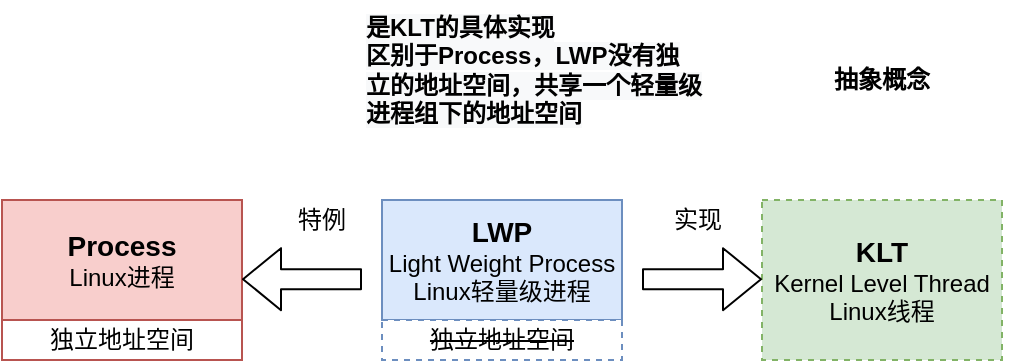 <mxfile version="14.6.13" type="device" pages="4"><diagram id="KABsI3V9Aso2Xd_4CNQw" name="进程与线程的区别"><mxGraphModel dx="1185" dy="693" grid="1" gridSize="10" guides="1" tooltips="1" connect="1" arrows="1" fold="1" page="1" pageScale="1" pageWidth="1169" pageHeight="827" math="0" shadow="0"><root><mxCell id="0"/><mxCell id="1" parent="0"/><mxCell id="fi4KkX5ZkrDbTS3EQc9c-2" value="&lt;b&gt;&lt;font style=&quot;font-size: 14px&quot;&gt;KLT&lt;/font&gt;&lt;/b&gt;&lt;br&gt;Kernel Level Thread&lt;br&gt;Linux线程" style="rounded=0;whiteSpace=wrap;html=1;fontFamily=Helvetica;fontSize=12;fontColor=#000000;align=center;strokeColor=#82b366;fillColor=#d5e8d4;dashed=1;" vertex="1" parent="1"><mxGeometry x="450" y="310" width="120" height="80" as="geometry"/></mxCell><mxCell id="fi4KkX5ZkrDbTS3EQc9c-5" value="抽象概念" style="text;html=1;strokeColor=none;fillColor=none;align=center;verticalAlign=middle;whiteSpace=wrap;rounded=0;fontStyle=1" vertex="1" parent="1"><mxGeometry x="445" y="230" width="130" height="40" as="geometry"/></mxCell><mxCell id="fi4KkX5ZkrDbTS3EQc9c-6" value="&lt;span style=&quot;color: rgb(0, 0, 0); font-family: helvetica; font-size: 12px; font-style: normal; letter-spacing: normal; text-align: center; text-indent: 0px; text-transform: none; word-spacing: 0px; background-color: rgb(248, 249, 250); display: inline; float: none;&quot;&gt;是KLT的具体实现&lt;br&gt;区别于Process，LWP没有独立的地址空间，共享一个轻量级进程组下的地址空间&lt;br&gt;&lt;/span&gt;" style="text;whiteSpace=wrap;html=1;fontStyle=1" vertex="1" parent="1"><mxGeometry x="250" y="210" width="170" height="80" as="geometry"/></mxCell><mxCell id="fi4KkX5ZkrDbTS3EQc9c-7" value="&lt;font&gt;&lt;b&gt;&lt;font style=&quot;font-size: 14px&quot;&gt;Process&lt;/font&gt;&lt;/b&gt;&lt;br&gt;Linux进程&lt;br&gt;&lt;/font&gt;" style="rounded=0;whiteSpace=wrap;html=1;fontFamily=Helvetica;fontSize=12;fontColor=#000000;align=center;strokeColor=#b85450;fillColor=#f8cecc;" vertex="1" parent="1"><mxGeometry x="70" y="310" width="120" height="60" as="geometry"/></mxCell><mxCell id="fi4KkX5ZkrDbTS3EQc9c-12" value="&lt;font style=&quot;font-size: 12px&quot;&gt;独立地址空间&lt;/font&gt;" style="rounded=0;whiteSpace=wrap;html=1;fontFamily=Helvetica;fontSize=12;align=center;strokeColor=#B85450;" vertex="1" parent="1"><mxGeometry x="70" y="370" width="120" height="20" as="geometry"/></mxCell><mxCell id="fi4KkX5ZkrDbTS3EQc9c-14" value="" style="group" vertex="1" connectable="0" parent="1"><mxGeometry x="260" y="310" width="120" height="80" as="geometry"/></mxCell><mxCell id="fi4KkX5ZkrDbTS3EQc9c-1" value="&lt;b&gt;&lt;font style=&quot;font-size: 14px&quot;&gt;LWP&lt;/font&gt;&lt;/b&gt;&lt;br&gt;Light Weight Process&lt;br&gt;Linux轻量级进程" style="rounded=0;whiteSpace=wrap;html=1;fontFamily=Helvetica;fontSize=12;fontColor=#000000;align=center;strokeColor=#6c8ebf;fillColor=#dae8fc;" vertex="1" parent="fi4KkX5ZkrDbTS3EQc9c-14"><mxGeometry width="120" height="60" as="geometry"/></mxCell><mxCell id="fi4KkX5ZkrDbTS3EQc9c-13" value="&lt;font style=&quot;font-size: 12px&quot;&gt;&lt;strike&gt;独立地址空间&lt;/strike&gt;&lt;/font&gt;" style="rounded=0;whiteSpace=wrap;html=1;fontFamily=Helvetica;fontSize=12;align=center;dashed=1;strokeColor=#6C8EBF;" vertex="1" parent="fi4KkX5ZkrDbTS3EQc9c-14"><mxGeometry y="60" width="120" height="20" as="geometry"/></mxCell><mxCell id="fi4KkX5ZkrDbTS3EQc9c-16" value="" style="shape=flexArrow;endArrow=classic;html=1;" edge="1" parent="1"><mxGeometry width="50" height="50" relative="1" as="geometry"><mxPoint x="250" y="349.58" as="sourcePoint"/><mxPoint x="190" y="349.58" as="targetPoint"/></mxGeometry></mxCell><mxCell id="fi4KkX5ZkrDbTS3EQc9c-17" value="" style="shape=flexArrow;endArrow=classic;html=1;" edge="1" parent="1"><mxGeometry width="50" height="50" relative="1" as="geometry"><mxPoint x="390" y="349.58" as="sourcePoint"/><mxPoint x="450" y="349.58" as="targetPoint"/></mxGeometry></mxCell><mxCell id="fi4KkX5ZkrDbTS3EQc9c-18" value="特例" style="text;html=1;strokeColor=none;fillColor=none;align=center;verticalAlign=middle;whiteSpace=wrap;rounded=0;dashed=1;" vertex="1" parent="1"><mxGeometry x="210" y="310" width="40" height="20" as="geometry"/></mxCell><mxCell id="fi4KkX5ZkrDbTS3EQc9c-19" value="实现" style="text;html=1;strokeColor=none;fillColor=none;align=center;verticalAlign=middle;whiteSpace=wrap;rounded=0;dashed=1;" vertex="1" parent="1"><mxGeometry x="398" y="310" width="40" height="20" as="geometry"/></mxCell></root></mxGraphModel></diagram><diagram id="nPu3OfLml0jDEi5vYQ3B" name="内核调度线程模型"><mxGraphModel dx="1422" dy="832" grid="1" gridSize="10" guides="1" tooltips="1" connect="1" arrows="1" fold="1" page="1" pageScale="1" pageWidth="1169" pageHeight="827" math="0" shadow="0"><root><mxCell id="6zju52-4ivNnIhDsUefJ-0"/><mxCell id="6zju52-4ivNnIhDsUefJ-1" parent="6zju52-4ivNnIhDsUefJ-0"/><mxCell id="aYBLf-BMVbYZ-8Qgli9B-24" value="&lt;font&gt;&lt;span style=&quot;font-size: 14px&quot;&gt;&lt;b&gt;Kernel&lt;/b&gt;&lt;/span&gt;&lt;br&gt;系统内核&lt;br&gt;&lt;/font&gt;" style="rounded=0;whiteSpace=wrap;html=1;fontFamily=Helvetica;fontSize=12;align=center;strokeColor=#666666;fillColor=#f5f5f5;verticalAlign=top;fontColor=#333333;" vertex="1" parent="6zju52-4ivNnIhDsUefJ-1"><mxGeometry x="180" y="370" width="790" height="230" as="geometry"/></mxCell><mxCell id="aYBLf-BMVbYZ-8Qgli9B-0" value="&lt;b&gt;&lt;font style=&quot;font-size: 14px&quot;&gt;KLT&lt;/font&gt;&lt;/b&gt;&lt;br&gt;Kernel Level Thread&lt;br&gt;Linux线程" style="rounded=0;whiteSpace=wrap;html=1;fontFamily=Helvetica;fontSize=12;fontColor=#000000;align=center;strokeColor=#82b366;fillColor=#d5e8d4;dashed=1;" vertex="1" parent="6zju52-4ivNnIhDsUefJ-1"><mxGeometry x="190" y="420" width="120" height="60" as="geometry"/></mxCell><mxCell id="aYBLf-BMVbYZ-8Qgli9B-1" value="&lt;font&gt;&lt;b&gt;&lt;font style=&quot;font-size: 14px&quot;&gt;Process&lt;/font&gt;&lt;/b&gt;&lt;br&gt;Linux进程&lt;br&gt;&lt;/font&gt;" style="rounded=0;whiteSpace=wrap;html=1;fontFamily=Helvetica;fontSize=12;fontColor=#000000;align=center;strokeColor=#b85450;fillColor=#f8cecc;verticalAlign=top;" vertex="1" parent="6zju52-4ivNnIhDsUefJ-1"><mxGeometry x="240" y="100" width="400" height="200" as="geometry"/></mxCell><mxCell id="aYBLf-BMVbYZ-8Qgli9B-15" value="" style="group" vertex="1" connectable="0" parent="6zju52-4ivNnIhDsUefJ-1"><mxGeometry x="250" y="150" width="120" height="140" as="geometry"/></mxCell><mxCell id="aYBLf-BMVbYZ-8Qgli9B-4" value="&lt;b&gt;&lt;font style=&quot;font-size: 14px&quot;&gt;LWP&lt;/font&gt;&lt;/b&gt;&lt;br&gt;Light Weight Process&lt;br&gt;Linux轻量级进程" style="rounded=0;whiteSpace=wrap;html=1;fontFamily=Helvetica;fontSize=12;fontColor=#000000;align=center;strokeColor=#6c8ebf;fillColor=#dae8fc;" vertex="1" parent="aYBLf-BMVbYZ-8Qgli9B-15"><mxGeometry y="80" width="120" height="60" as="geometry"/></mxCell><mxCell id="aYBLf-BMVbYZ-8Qgli9B-14" style="edgeStyle=orthogonalEdgeStyle;rounded=0;orthogonalLoop=1;jettySize=auto;html=1;exitX=0.5;exitY=1;exitDx=0;exitDy=0;" edge="1" parent="aYBLf-BMVbYZ-8Qgli9B-15" source="aYBLf-BMVbYZ-8Qgli9B-12" target="aYBLf-BMVbYZ-8Qgli9B-4"><mxGeometry relative="1" as="geometry"/></mxCell><mxCell id="aYBLf-BMVbYZ-8Qgli9B-12" value="&lt;b&gt;&lt;font style=&quot;font-size: 14px&quot;&gt;UT&lt;/font&gt;&lt;/b&gt;&lt;br&gt;User Thread&lt;br&gt;用户线程" style="rounded=0;whiteSpace=wrap;html=1;strokeColor=#d6b656;align=center;fillColor=#fff2cc;" vertex="1" parent="aYBLf-BMVbYZ-8Qgli9B-15"><mxGeometry width="120" height="60" as="geometry"/></mxCell><mxCell id="aYBLf-BMVbYZ-8Qgli9B-16" value="" style="group" vertex="1" connectable="0" parent="6zju52-4ivNnIhDsUefJ-1"><mxGeometry x="380" y="150" width="120" height="140" as="geometry"/></mxCell><mxCell id="aYBLf-BMVbYZ-8Qgli9B-17" value="&lt;b&gt;&lt;font style=&quot;font-size: 14px&quot;&gt;LWP&lt;/font&gt;&lt;/b&gt;&lt;br&gt;Light Weight Process&lt;br&gt;Linux轻量级进程" style="rounded=0;whiteSpace=wrap;html=1;fontFamily=Helvetica;fontSize=12;fontColor=#000000;align=center;strokeColor=#6c8ebf;fillColor=#dae8fc;" vertex="1" parent="aYBLf-BMVbYZ-8Qgli9B-16"><mxGeometry y="80" width="120" height="60" as="geometry"/></mxCell><mxCell id="aYBLf-BMVbYZ-8Qgli9B-18" style="edgeStyle=orthogonalEdgeStyle;rounded=0;orthogonalLoop=1;jettySize=auto;html=1;exitX=0.5;exitY=1;exitDx=0;exitDy=0;" edge="1" parent="aYBLf-BMVbYZ-8Qgli9B-16" source="aYBLf-BMVbYZ-8Qgli9B-19" target="aYBLf-BMVbYZ-8Qgli9B-17"><mxGeometry relative="1" as="geometry"/></mxCell><mxCell id="aYBLf-BMVbYZ-8Qgli9B-19" value="&lt;b&gt;&lt;font style=&quot;font-size: 14px&quot;&gt;UT&lt;/font&gt;&lt;/b&gt;&lt;br&gt;User Thread&lt;br&gt;用户线程" style="rounded=0;whiteSpace=wrap;html=1;strokeColor=#d6b656;align=center;fillColor=#fff2cc;" vertex="1" parent="aYBLf-BMVbYZ-8Qgli9B-16"><mxGeometry width="120" height="60" as="geometry"/></mxCell><mxCell id="aYBLf-BMVbYZ-8Qgli9B-20" value="" style="group" vertex="1" connectable="0" parent="6zju52-4ivNnIhDsUefJ-1"><mxGeometry x="510" y="150" width="120" height="140" as="geometry"/></mxCell><mxCell id="aYBLf-BMVbYZ-8Qgli9B-21" value="&lt;b&gt;&lt;font style=&quot;font-size: 14px&quot;&gt;LWP&lt;/font&gt;&lt;/b&gt;&lt;br&gt;Light Weight Process&lt;br&gt;Linux轻量级进程" style="rounded=0;whiteSpace=wrap;html=1;fontFamily=Helvetica;fontSize=12;fontColor=#000000;align=center;strokeColor=#6c8ebf;fillColor=#dae8fc;" vertex="1" parent="aYBLf-BMVbYZ-8Qgli9B-20"><mxGeometry y="80" width="120" height="60" as="geometry"/></mxCell><mxCell id="aYBLf-BMVbYZ-8Qgli9B-22" style="edgeStyle=orthogonalEdgeStyle;rounded=0;orthogonalLoop=1;jettySize=auto;html=1;exitX=0.5;exitY=1;exitDx=0;exitDy=0;" edge="1" parent="aYBLf-BMVbYZ-8Qgli9B-20" source="aYBLf-BMVbYZ-8Qgli9B-23" target="aYBLf-BMVbYZ-8Qgli9B-21"><mxGeometry relative="1" as="geometry"/></mxCell><mxCell id="aYBLf-BMVbYZ-8Qgli9B-23" value="&lt;b&gt;&lt;font style=&quot;font-size: 14px&quot;&gt;UT&lt;/font&gt;&lt;/b&gt;&lt;br&gt;User Thread&lt;br&gt;用户线程" style="rounded=0;whiteSpace=wrap;html=1;strokeColor=#d6b656;align=center;fillColor=#fff2cc;" vertex="1" parent="aYBLf-BMVbYZ-8Qgli9B-20"><mxGeometry width="120" height="60" as="geometry"/></mxCell><mxCell id="aYBLf-BMVbYZ-8Qgli9B-25" style="rounded=0;orthogonalLoop=1;jettySize=auto;html=1;exitX=0.5;exitY=1;exitDx=0;exitDy=0;" edge="1" parent="6zju52-4ivNnIhDsUefJ-1" source="aYBLf-BMVbYZ-8Qgli9B-4" target="aYBLf-BMVbYZ-8Qgli9B-0"><mxGeometry relative="1" as="geometry"/></mxCell><mxCell id="aYBLf-BMVbYZ-8Qgli9B-26" value="&lt;b&gt;&lt;font style=&quot;font-size: 14px&quot;&gt;KLT&lt;/font&gt;&lt;/b&gt;&lt;br&gt;Kernel Level Thread&lt;br&gt;Linux线程" style="rounded=0;whiteSpace=wrap;html=1;fontFamily=Helvetica;fontSize=12;fontColor=#000000;align=center;strokeColor=#82b366;fillColor=#d5e8d4;dashed=1;" vertex="1" parent="6zju52-4ivNnIhDsUefJ-1"><mxGeometry x="320" y="420" width="120" height="60" as="geometry"/></mxCell><mxCell id="aYBLf-BMVbYZ-8Qgli9B-27" style="rounded=0;orthogonalLoop=1;jettySize=auto;html=1;exitX=0.5;exitY=1;exitDx=0;exitDy=0;entryX=0.5;entryY=0;entryDx=0;entryDy=0;" edge="1" parent="6zju52-4ivNnIhDsUefJ-1" source="aYBLf-BMVbYZ-8Qgli9B-17" target="aYBLf-BMVbYZ-8Qgli9B-26"><mxGeometry relative="1" as="geometry"/></mxCell><mxCell id="aYBLf-BMVbYZ-8Qgli9B-28" value="&lt;b&gt;&lt;font style=&quot;font-size: 14px&quot;&gt;KLT&lt;/font&gt;&lt;/b&gt;&lt;br&gt;Kernel Level Thread&lt;br&gt;Linux线程" style="rounded=0;whiteSpace=wrap;html=1;fontFamily=Helvetica;fontSize=12;fontColor=#000000;align=center;strokeColor=#82b366;fillColor=#d5e8d4;dashed=1;" vertex="1" parent="6zju52-4ivNnIhDsUefJ-1"><mxGeometry x="450" y="420" width="120" height="60" as="geometry"/></mxCell><mxCell id="aYBLf-BMVbYZ-8Qgli9B-29" style="rounded=0;orthogonalLoop=1;jettySize=auto;html=1;exitX=0.5;exitY=1;exitDx=0;exitDy=0;entryX=0.5;entryY=0;entryDx=0;entryDy=0;" edge="1" parent="6zju52-4ivNnIhDsUefJ-1" source="aYBLf-BMVbYZ-8Qgli9B-21" target="aYBLf-BMVbYZ-8Qgli9B-28"><mxGeometry relative="1" as="geometry"/></mxCell><mxCell id="aYBLf-BMVbYZ-8Qgli9B-30" value="&lt;font&gt;&lt;b&gt;&lt;font style=&quot;font-size: 14px&quot;&gt;Process&lt;/font&gt;&lt;/b&gt;&lt;br&gt;Linux进程&lt;br&gt;&lt;/font&gt;" style="rounded=0;whiteSpace=wrap;html=1;fontFamily=Helvetica;fontSize=12;fontColor=#000000;align=center;strokeColor=#b85450;fillColor=#f8cecc;verticalAlign=top;" vertex="1" parent="6zju52-4ivNnIhDsUefJ-1"><mxGeometry x="670" y="100" width="270" height="200" as="geometry"/></mxCell><mxCell id="aYBLf-BMVbYZ-8Qgli9B-37" value="" style="group" vertex="1" connectable="0" parent="6zju52-4ivNnIhDsUefJ-1"><mxGeometry x="680" y="150" width="120" height="140" as="geometry"/></mxCell><mxCell id="aYBLf-BMVbYZ-8Qgli9B-38" value="&lt;b&gt;&lt;font style=&quot;font-size: 14px&quot;&gt;LWP&lt;/font&gt;&lt;/b&gt;&lt;br&gt;Light Weight Process&lt;br&gt;Linux轻量级进程" style="rounded=0;whiteSpace=wrap;html=1;fontFamily=Helvetica;fontSize=12;fontColor=#000000;align=center;strokeColor=#6c8ebf;fillColor=#dae8fc;" vertex="1" parent="aYBLf-BMVbYZ-8Qgli9B-37"><mxGeometry y="80" width="120" height="60" as="geometry"/></mxCell><mxCell id="aYBLf-BMVbYZ-8Qgli9B-39" style="edgeStyle=orthogonalEdgeStyle;rounded=0;orthogonalLoop=1;jettySize=auto;html=1;exitX=0.5;exitY=1;exitDx=0;exitDy=0;" edge="1" parent="aYBLf-BMVbYZ-8Qgli9B-37" source="aYBLf-BMVbYZ-8Qgli9B-40" target="aYBLf-BMVbYZ-8Qgli9B-38"><mxGeometry relative="1" as="geometry"/></mxCell><mxCell id="aYBLf-BMVbYZ-8Qgli9B-40" value="&lt;b&gt;&lt;font style=&quot;font-size: 14px&quot;&gt;UT&lt;/font&gt;&lt;/b&gt;&lt;br&gt;User Thread&lt;br&gt;用户线程" style="rounded=0;whiteSpace=wrap;html=1;strokeColor=#d6b656;align=center;fillColor=#fff2cc;" vertex="1" parent="aYBLf-BMVbYZ-8Qgli9B-37"><mxGeometry width="120" height="60" as="geometry"/></mxCell><mxCell id="aYBLf-BMVbYZ-8Qgli9B-41" value="" style="group" vertex="1" connectable="0" parent="6zju52-4ivNnIhDsUefJ-1"><mxGeometry x="810" y="150" width="120" height="140" as="geometry"/></mxCell><mxCell id="aYBLf-BMVbYZ-8Qgli9B-42" value="&lt;b&gt;&lt;font style=&quot;font-size: 14px&quot;&gt;LWP&lt;/font&gt;&lt;/b&gt;&lt;br&gt;Light Weight Process&lt;br&gt;Linux轻量级进程" style="rounded=0;whiteSpace=wrap;html=1;fontFamily=Helvetica;fontSize=12;fontColor=#000000;align=center;strokeColor=#6c8ebf;fillColor=#dae8fc;" vertex="1" parent="aYBLf-BMVbYZ-8Qgli9B-41"><mxGeometry y="80" width="120" height="60" as="geometry"/></mxCell><mxCell id="aYBLf-BMVbYZ-8Qgli9B-43" style="edgeStyle=orthogonalEdgeStyle;rounded=0;orthogonalLoop=1;jettySize=auto;html=1;exitX=0.5;exitY=1;exitDx=0;exitDy=0;" edge="1" parent="aYBLf-BMVbYZ-8Qgli9B-41" source="aYBLf-BMVbYZ-8Qgli9B-44" target="aYBLf-BMVbYZ-8Qgli9B-42"><mxGeometry relative="1" as="geometry"/></mxCell><mxCell id="aYBLf-BMVbYZ-8Qgli9B-44" value="&lt;b&gt;&lt;font style=&quot;font-size: 14px&quot;&gt;UT&lt;/font&gt;&lt;/b&gt;&lt;br&gt;User Thread&lt;br&gt;用户线程" style="rounded=0;whiteSpace=wrap;html=1;strokeColor=#d6b656;align=center;fillColor=#fff2cc;" vertex="1" parent="aYBLf-BMVbYZ-8Qgli9B-41"><mxGeometry width="120" height="60" as="geometry"/></mxCell><mxCell id="aYBLf-BMVbYZ-8Qgli9B-45" value="&lt;b&gt;&lt;font style=&quot;font-size: 14px&quot;&gt;KLT&lt;/font&gt;&lt;/b&gt;&lt;br&gt;Kernel Level Thread&lt;br&gt;Linux线程" style="rounded=0;whiteSpace=wrap;html=1;fontFamily=Helvetica;fontSize=12;fontColor=#000000;align=center;strokeColor=#82b366;fillColor=#d5e8d4;dashed=1;" vertex="1" parent="6zju52-4ivNnIhDsUefJ-1"><mxGeometry x="580" y="420" width="120" height="60" as="geometry"/></mxCell><mxCell id="aYBLf-BMVbYZ-8Qgli9B-46" style="rounded=0;orthogonalLoop=1;jettySize=auto;html=1;exitX=0.5;exitY=1;exitDx=0;exitDy=0;entryX=0.5;entryY=0;entryDx=0;entryDy=0;" edge="1" parent="6zju52-4ivNnIhDsUefJ-1" source="aYBLf-BMVbYZ-8Qgli9B-38" target="aYBLf-BMVbYZ-8Qgli9B-45"><mxGeometry relative="1" as="geometry"/></mxCell><mxCell id="aYBLf-BMVbYZ-8Qgli9B-47" value="&lt;b&gt;&lt;font style=&quot;font-size: 14px&quot;&gt;KLT&lt;/font&gt;&lt;/b&gt;&lt;br&gt;Kernel Level Thread&lt;br&gt;Linux线程" style="rounded=0;whiteSpace=wrap;html=1;fontFamily=Helvetica;fontSize=12;fontColor=#000000;align=center;strokeColor=#82b366;fillColor=#d5e8d4;dashed=1;" vertex="1" parent="6zju52-4ivNnIhDsUefJ-1"><mxGeometry x="710" y="420" width="120" height="60" as="geometry"/></mxCell><mxCell id="aYBLf-BMVbYZ-8Qgli9B-48" style="edgeStyle=none;rounded=0;orthogonalLoop=1;jettySize=auto;html=1;exitX=0.5;exitY=1;exitDx=0;exitDy=0;entryX=0.5;entryY=0;entryDx=0;entryDy=0;" edge="1" parent="6zju52-4ivNnIhDsUefJ-1" source="aYBLf-BMVbYZ-8Qgli9B-42" target="aYBLf-BMVbYZ-8Qgli9B-47"><mxGeometry relative="1" as="geometry"/></mxCell><mxCell id="aYBLf-BMVbYZ-8Qgli9B-49" value="&lt;b&gt;&lt;font style=&quot;font-size: 14px&quot;&gt;KLT&lt;/font&gt;&lt;/b&gt;&lt;br&gt;Kernel Level Thread&lt;br&gt;Linux线程" style="rounded=0;whiteSpace=wrap;html=1;fontFamily=Helvetica;fontSize=12;fontColor=#000000;align=center;strokeColor=#82b366;fillColor=#d5e8d4;dashed=1;" vertex="1" parent="6zju52-4ivNnIhDsUefJ-1"><mxGeometry x="840" y="420" width="120" height="60" as="geometry"/></mxCell><mxCell id="aYBLf-BMVbYZ-8Qgli9B-54" style="edgeStyle=none;rounded=0;orthogonalLoop=1;jettySize=auto;html=1;exitX=0.5;exitY=1;exitDx=0;exitDy=0;entryX=0.5;entryY=0;entryDx=0;entryDy=0;fontSize=14;" edge="1" parent="6zju52-4ivNnIhDsUefJ-1" source="aYBLf-BMVbYZ-8Qgli9B-50" target="aYBLf-BMVbYZ-8Qgli9B-51"><mxGeometry relative="1" as="geometry"/></mxCell><mxCell id="aYBLf-BMVbYZ-8Qgli9B-55" style="edgeStyle=none;rounded=0;orthogonalLoop=1;jettySize=auto;html=1;exitX=0.5;exitY=1;exitDx=0;exitDy=0;entryX=0.5;entryY=0;entryDx=0;entryDy=0;fontSize=14;" edge="1" parent="6zju52-4ivNnIhDsUefJ-1" source="aYBLf-BMVbYZ-8Qgli9B-50" target="aYBLf-BMVbYZ-8Qgli9B-52"><mxGeometry relative="1" as="geometry"/></mxCell><mxCell id="aYBLf-BMVbYZ-8Qgli9B-56" style="edgeStyle=none;rounded=0;orthogonalLoop=1;jettySize=auto;html=1;exitX=0.5;exitY=1;exitDx=0;exitDy=0;entryX=0.5;entryY=0;entryDx=0;entryDy=0;fontSize=14;" edge="1" parent="6zju52-4ivNnIhDsUefJ-1" source="aYBLf-BMVbYZ-8Qgli9B-50" target="aYBLf-BMVbYZ-8Qgli9B-53"><mxGeometry relative="1" as="geometry"/></mxCell><mxCell id="aYBLf-BMVbYZ-8Qgli9B-50" value="Thread Scheduler&lt;br&gt;线程调度器" style="ellipse;whiteSpace=wrap;html=1;strokeColor=#6C8EBF;align=center;" vertex="1" parent="6zju52-4ivNnIhDsUefJ-1"><mxGeometry x="415" y="500" width="320" height="80" as="geometry"/></mxCell><mxCell id="aYBLf-BMVbYZ-8Qgli9B-51" value="&lt;b style=&quot;font-size: 14px;&quot;&gt;CPU&lt;/b&gt;" style="rounded=0;whiteSpace=wrap;html=1;strokeColor=#9673a6;align=center;fillColor=#e1d5e7;fontSize=14;" vertex="1" parent="6zju52-4ivNnIhDsUefJ-1"><mxGeometry x="355" y="670" width="120" height="60" as="geometry"/></mxCell><mxCell id="aYBLf-BMVbYZ-8Qgli9B-52" value="&lt;b style=&quot;font-size: 14px;&quot;&gt;CPU&lt;/b&gt;" style="rounded=0;whiteSpace=wrap;html=1;strokeColor=#9673a6;align=center;fillColor=#e1d5e7;fontSize=14;" vertex="1" parent="6zju52-4ivNnIhDsUefJ-1"><mxGeometry x="515" y="670" width="120" height="60" as="geometry"/></mxCell><mxCell id="aYBLf-BMVbYZ-8Qgli9B-53" value="&lt;b style=&quot;font-size: 14px;&quot;&gt;CPU&lt;/b&gt;" style="rounded=0;whiteSpace=wrap;html=1;strokeColor=#9673a6;align=center;fillColor=#e1d5e7;fontSize=14;" vertex="1" parent="6zju52-4ivNnIhDsUefJ-1"><mxGeometry x="675" y="670" width="120" height="60" as="geometry"/></mxCell></root></mxGraphModel></diagram><diagram name="用户线程模型" id="Y4L6wssFQgwaLszAfOx-"><mxGraphModel dx="1422" dy="832" grid="1" gridSize="10" guides="1" tooltips="1" connect="1" arrows="1" fold="1" page="1" pageScale="1" pageWidth="1169" pageHeight="827" math="0" shadow="0"><root><mxCell id="784M5TaeyOQc0sugUkEC-0"/><mxCell id="784M5TaeyOQc0sugUkEC-1" parent="784M5TaeyOQc0sugUkEC-0"/><mxCell id="OAmqXvc6Zcip8eMqf65t-6" style="edgeStyle=none;rounded=0;orthogonalLoop=1;jettySize=auto;html=1;exitX=0.5;exitY=1;exitDx=0;exitDy=0;entryX=0.5;entryY=0;entryDx=0;entryDy=0;fontSize=14;" edge="1" parent="784M5TaeyOQc0sugUkEC-1" source="784M5TaeyOQc0sugUkEC-4" target="784M5TaeyOQc0sugUkEC-40"><mxGeometry relative="1" as="geometry"/></mxCell><mxCell id="784M5TaeyOQc0sugUkEC-4" value="&lt;font&gt;&lt;b&gt;&lt;font style=&quot;font-size: 14px&quot;&gt;Process&lt;/font&gt;&lt;/b&gt;&lt;br&gt;Linux进程&lt;br&gt;&lt;/font&gt;" style="rounded=0;whiteSpace=wrap;html=1;fontFamily=Helvetica;fontSize=12;fontColor=#000000;align=center;strokeColor=#b85450;fillColor=#f8cecc;verticalAlign=top;" vertex="1" parent="784M5TaeyOQc0sugUkEC-1"><mxGeometry x="270" y="160" width="400" height="120" as="geometry"/></mxCell><mxCell id="784M5TaeyOQc0sugUkEC-40" value="&lt;b style=&quot;font-size: 14px;&quot;&gt;CPU&lt;/b&gt;" style="rounded=0;whiteSpace=wrap;html=1;strokeColor=#9673a6;align=center;fillColor=#e1d5e7;fontSize=14;" vertex="1" parent="784M5TaeyOQc0sugUkEC-1"><mxGeometry x="400" y="390" width="120" height="60" as="geometry"/></mxCell><mxCell id="784M5TaeyOQc0sugUkEC-41" value="&lt;b style=&quot;font-size: 14px;&quot;&gt;CPU&lt;/b&gt;" style="rounded=0;whiteSpace=wrap;html=1;strokeColor=#9673a6;align=center;fillColor=#e1d5e7;fontSize=14;" vertex="1" parent="784M5TaeyOQc0sugUkEC-1"><mxGeometry x="560" y="390" width="120" height="60" as="geometry"/></mxCell><mxCell id="784M5TaeyOQc0sugUkEC-42" value="&lt;b style=&quot;font-size: 14px;&quot;&gt;CPU&lt;/b&gt;" style="rounded=0;whiteSpace=wrap;html=1;strokeColor=#9673a6;align=center;fillColor=#e1d5e7;fontSize=14;" vertex="1" parent="784M5TaeyOQc0sugUkEC-1"><mxGeometry x="720" y="390" width="120" height="60" as="geometry"/></mxCell><mxCell id="784M5TaeyOQc0sugUkEC-8" value="&lt;b&gt;&lt;font style=&quot;font-size: 14px&quot;&gt;UT&lt;/font&gt;&lt;/b&gt;&lt;br&gt;User Thread&lt;br&gt;用户线程" style="rounded=0;whiteSpace=wrap;html=1;strokeColor=#d6b656;align=center;fillColor=#fff2cc;" vertex="1" parent="784M5TaeyOQc0sugUkEC-1"><mxGeometry x="280" y="210" width="120" height="60" as="geometry"/></mxCell><mxCell id="OAmqXvc6Zcip8eMqf65t-0" value="&lt;b&gt;&lt;font style=&quot;font-size: 14px&quot;&gt;UT&lt;/font&gt;&lt;/b&gt;&lt;br&gt;User Thread&lt;br&gt;用户线程" style="rounded=0;whiteSpace=wrap;html=1;strokeColor=#d6b656;align=center;fillColor=#fff2cc;" vertex="1" parent="784M5TaeyOQc0sugUkEC-1"><mxGeometry x="410" y="210" width="120" height="60" as="geometry"/></mxCell><mxCell id="OAmqXvc6Zcip8eMqf65t-1" value="&lt;b&gt;&lt;font style=&quot;font-size: 14px&quot;&gt;UT&lt;/font&gt;&lt;/b&gt;&lt;br&gt;User Thread&lt;br&gt;用户线程" style="rounded=0;whiteSpace=wrap;html=1;strokeColor=#d6b656;align=center;fillColor=#fff2cc;" vertex="1" parent="784M5TaeyOQc0sugUkEC-1"><mxGeometry x="540" y="210" width="120" height="60" as="geometry"/></mxCell><mxCell id="OAmqXvc6Zcip8eMqf65t-7" style="edgeStyle=none;rounded=0;orthogonalLoop=1;jettySize=auto;html=1;exitX=0.5;exitY=1;exitDx=0;exitDy=0;entryX=0.5;entryY=0;entryDx=0;entryDy=0;fontSize=14;" edge="1" parent="784M5TaeyOQc0sugUkEC-1" source="OAmqXvc6Zcip8eMqf65t-2" target="784M5TaeyOQc0sugUkEC-41"><mxGeometry relative="1" as="geometry"/></mxCell><mxCell id="OAmqXvc6Zcip8eMqf65t-2" value="&lt;font&gt;&lt;b&gt;&lt;font style=&quot;font-size: 14px&quot;&gt;Process&lt;/font&gt;&lt;/b&gt;&lt;br&gt;Linux进程&lt;br&gt;&lt;/font&gt;" style="rounded=0;whiteSpace=wrap;html=1;fontFamily=Helvetica;fontSize=12;fontColor=#000000;align=center;strokeColor=#b85450;fillColor=#f8cecc;verticalAlign=top;" vertex="1" parent="784M5TaeyOQc0sugUkEC-1"><mxGeometry x="700" y="160" width="270" height="120" as="geometry"/></mxCell><mxCell id="OAmqXvc6Zcip8eMqf65t-3" value="&lt;b&gt;&lt;font style=&quot;font-size: 14px&quot;&gt;UT&lt;/font&gt;&lt;/b&gt;&lt;br&gt;User Thread&lt;br&gt;用户线程" style="rounded=0;whiteSpace=wrap;html=1;strokeColor=#d6b656;align=center;fillColor=#fff2cc;" vertex="1" parent="784M5TaeyOQc0sugUkEC-1"><mxGeometry x="710" y="210" width="120" height="60" as="geometry"/></mxCell><mxCell id="OAmqXvc6Zcip8eMqf65t-4" value="&lt;b&gt;&lt;font style=&quot;font-size: 14px&quot;&gt;UT&lt;/font&gt;&lt;/b&gt;&lt;br&gt;User Thread&lt;br&gt;用户线程" style="rounded=0;whiteSpace=wrap;html=1;strokeColor=#d6b656;align=center;fillColor=#fff2cc;" vertex="1" parent="784M5TaeyOQc0sugUkEC-1"><mxGeometry x="840" y="210" width="120" height="60" as="geometry"/></mxCell></root></mxGraphModel></diagram><diagram name="混合线程模型" id="ScJMPO9Rhge5VRvWZ1ye"><mxGraphModel dx="1422" dy="832" grid="1" gridSize="10" guides="1" tooltips="1" connect="1" arrows="1" fold="1" page="1" pageScale="1" pageWidth="1169" pageHeight="827" math="0" shadow="0"><root><mxCell id="jFA5iI6Txe_Fy2hWtL4B-0"/><mxCell id="jFA5iI6Txe_Fy2hWtL4B-1" parent="jFA5iI6Txe_Fy2hWtL4B-0"/><mxCell id="jFA5iI6Txe_Fy2hWtL4B-2" value="&lt;font&gt;&lt;span style=&quot;font-size: 14px&quot;&gt;&lt;b&gt;Kernel&lt;/b&gt;&lt;/span&gt;&lt;br&gt;系统内核&lt;br&gt;&lt;/font&gt;" style="rounded=0;whiteSpace=wrap;html=1;fontFamily=Helvetica;fontSize=12;align=center;strokeColor=#666666;fillColor=#f5f5f5;verticalAlign=top;fontColor=#333333;" vertex="1" parent="jFA5iI6Txe_Fy2hWtL4B-1"><mxGeometry x="245" y="370" width="660" height="230" as="geometry"/></mxCell><mxCell id="jFA5iI6Txe_Fy2hWtL4B-3" value="&lt;b&gt;&lt;font style=&quot;font-size: 14px&quot;&gt;KLT&lt;/font&gt;&lt;/b&gt;&lt;br&gt;Kernel Level Thread&lt;br&gt;Linux线程" style="rounded=0;whiteSpace=wrap;html=1;fontFamily=Helvetica;fontSize=12;fontColor=#000000;align=center;strokeColor=#82b366;fillColor=#d5e8d4;dashed=1;" vertex="1" parent="jFA5iI6Txe_Fy2hWtL4B-1"><mxGeometry x="255" y="420" width="120" height="60" as="geometry"/></mxCell><mxCell id="jFA5iI6Txe_Fy2hWtL4B-4" value="&lt;font&gt;&lt;b&gt;&lt;font style=&quot;font-size: 14px&quot;&gt;Process&lt;/font&gt;&lt;/b&gt;&lt;br&gt;Linux进程&lt;br&gt;&lt;/font&gt;" style="rounded=0;whiteSpace=wrap;html=1;fontFamily=Helvetica;fontSize=12;fontColor=#000000;align=center;strokeColor=#b85450;fillColor=#f8cecc;verticalAlign=top;" vertex="1" parent="jFA5iI6Txe_Fy2hWtL4B-1"><mxGeometry x="200" y="130" width="400" height="200" as="geometry"/></mxCell><mxCell id="jFA5iI6Txe_Fy2hWtL4B-5" value="" style="group" vertex="1" connectable="0" parent="jFA5iI6Txe_Fy2hWtL4B-1"><mxGeometry x="210" y="180" width="120" height="140" as="geometry"/></mxCell><mxCell id="jFA5iI6Txe_Fy2hWtL4B-6" value="&lt;b&gt;&lt;font style=&quot;font-size: 14px&quot;&gt;LWP&lt;/font&gt;&lt;/b&gt;&lt;br&gt;Light Weight Process&lt;br&gt;Linux轻量级进程" style="rounded=0;whiteSpace=wrap;html=1;fontFamily=Helvetica;fontSize=12;fontColor=#000000;align=center;strokeColor=#6c8ebf;fillColor=#dae8fc;" vertex="1" parent="jFA5iI6Txe_Fy2hWtL4B-5"><mxGeometry y="80" width="120" height="60" as="geometry"/></mxCell><mxCell id="jFA5iI6Txe_Fy2hWtL4B-7" style="edgeStyle=orthogonalEdgeStyle;rounded=0;orthogonalLoop=1;jettySize=auto;html=1;exitX=0.5;exitY=1;exitDx=0;exitDy=0;" edge="1" parent="jFA5iI6Txe_Fy2hWtL4B-5" source="jFA5iI6Txe_Fy2hWtL4B-8" target="jFA5iI6Txe_Fy2hWtL4B-6"><mxGeometry relative="1" as="geometry"/></mxCell><mxCell id="jFA5iI6Txe_Fy2hWtL4B-8" value="&lt;b&gt;&lt;font style=&quot;font-size: 14px&quot;&gt;UT&lt;/font&gt;&lt;/b&gt;&lt;br&gt;User Thread&lt;br&gt;用户线程" style="rounded=0;whiteSpace=wrap;html=1;strokeColor=#d6b656;align=center;fillColor=#fff2cc;" vertex="1" parent="jFA5iI6Txe_Fy2hWtL4B-5"><mxGeometry width="120" height="60" as="geometry"/></mxCell><mxCell id="jFA5iI6Txe_Fy2hWtL4B-17" style="rounded=0;orthogonalLoop=1;jettySize=auto;html=1;exitX=0.5;exitY=1;exitDx=0;exitDy=0;" edge="1" parent="jFA5iI6Txe_Fy2hWtL4B-1" source="jFA5iI6Txe_Fy2hWtL4B-6" target="jFA5iI6Txe_Fy2hWtL4B-3"><mxGeometry relative="1" as="geometry"/></mxCell><mxCell id="jFA5iI6Txe_Fy2hWtL4B-18" value="&lt;b&gt;&lt;font style=&quot;font-size: 14px&quot;&gt;KLT&lt;/font&gt;&lt;/b&gt;&lt;br&gt;Kernel Level Thread&lt;br&gt;Linux线程" style="rounded=0;whiteSpace=wrap;html=1;fontFamily=Helvetica;fontSize=12;fontColor=#000000;align=center;strokeColor=#82b366;fillColor=#d5e8d4;dashed=1;" vertex="1" parent="jFA5iI6Txe_Fy2hWtL4B-1"><mxGeometry x="385" y="420" width="120" height="60" as="geometry"/></mxCell><mxCell id="jFA5iI6Txe_Fy2hWtL4B-19" style="rounded=0;orthogonalLoop=1;jettySize=auto;html=1;exitX=0.5;exitY=1;exitDx=0;exitDy=0;entryX=0.5;entryY=0;entryDx=0;entryDy=0;" edge="1" parent="jFA5iI6Txe_Fy2hWtL4B-1" source="jFA5iI6Txe_Fy2hWtL4B-10" target="jFA5iI6Txe_Fy2hWtL4B-18"><mxGeometry relative="1" as="geometry"/></mxCell><mxCell id="jFA5iI6Txe_Fy2hWtL4B-22" value="&lt;font&gt;&lt;b&gt;&lt;font style=&quot;font-size: 14px&quot;&gt;Process&lt;/font&gt;&lt;/b&gt;&lt;br&gt;Linux进程&lt;br&gt;&lt;/font&gt;" style="rounded=0;whiteSpace=wrap;html=1;fontFamily=Helvetica;fontSize=12;fontColor=#000000;align=center;strokeColor=#b85450;fillColor=#f8cecc;verticalAlign=top;" vertex="1" parent="jFA5iI6Txe_Fy2hWtL4B-1"><mxGeometry x="630" y="130" width="270" height="200" as="geometry"/></mxCell><mxCell id="jFA5iI6Txe_Fy2hWtL4B-23" value="" style="group" vertex="1" connectable="0" parent="jFA5iI6Txe_Fy2hWtL4B-1"><mxGeometry x="640" y="180" width="120" height="140" as="geometry"/></mxCell><mxCell id="jFA5iI6Txe_Fy2hWtL4B-24" value="&lt;b&gt;&lt;font style=&quot;font-size: 14px&quot;&gt;LWP&lt;/font&gt;&lt;/b&gt;&lt;br&gt;Light Weight Process&lt;br&gt;Linux轻量级进程" style="rounded=0;whiteSpace=wrap;html=1;fontFamily=Helvetica;fontSize=12;fontColor=#000000;align=center;strokeColor=#6c8ebf;fillColor=#dae8fc;" vertex="1" parent="jFA5iI6Txe_Fy2hWtL4B-23"><mxGeometry y="80" width="120" height="60" as="geometry"/></mxCell><mxCell id="jFA5iI6Txe_Fy2hWtL4B-25" style="edgeStyle=orthogonalEdgeStyle;rounded=0;orthogonalLoop=1;jettySize=auto;html=1;exitX=0.5;exitY=1;exitDx=0;exitDy=0;" edge="1" parent="jFA5iI6Txe_Fy2hWtL4B-23" source="jFA5iI6Txe_Fy2hWtL4B-26" target="jFA5iI6Txe_Fy2hWtL4B-24"><mxGeometry relative="1" as="geometry"/></mxCell><mxCell id="jFA5iI6Txe_Fy2hWtL4B-26" value="&lt;b&gt;&lt;font style=&quot;font-size: 14px&quot;&gt;UT&lt;/font&gt;&lt;/b&gt;&lt;br&gt;User Thread&lt;br&gt;用户线程" style="rounded=0;whiteSpace=wrap;html=1;strokeColor=#d6b656;align=center;fillColor=#fff2cc;" vertex="1" parent="jFA5iI6Txe_Fy2hWtL4B-23"><mxGeometry width="120" height="60" as="geometry"/></mxCell><mxCell id="jFA5iI6Txe_Fy2hWtL4B-27" value="" style="group" vertex="1" connectable="0" parent="jFA5iI6Txe_Fy2hWtL4B-1"><mxGeometry x="770" y="180" width="120" height="140" as="geometry"/></mxCell><mxCell id="jFA5iI6Txe_Fy2hWtL4B-28" value="&lt;b&gt;&lt;font style=&quot;font-size: 14px&quot;&gt;LWP&lt;/font&gt;&lt;/b&gt;&lt;br&gt;Light Weight Process&lt;br&gt;Linux轻量级进程" style="rounded=0;whiteSpace=wrap;html=1;fontFamily=Helvetica;fontSize=12;fontColor=#000000;align=center;strokeColor=#6c8ebf;fillColor=#dae8fc;" vertex="1" parent="jFA5iI6Txe_Fy2hWtL4B-27"><mxGeometry y="80" width="120" height="60" as="geometry"/></mxCell><mxCell id="jFA5iI6Txe_Fy2hWtL4B-29" style="edgeStyle=orthogonalEdgeStyle;rounded=0;orthogonalLoop=1;jettySize=auto;html=1;exitX=0.5;exitY=1;exitDx=0;exitDy=0;" edge="1" parent="jFA5iI6Txe_Fy2hWtL4B-27" source="jFA5iI6Txe_Fy2hWtL4B-30" target="jFA5iI6Txe_Fy2hWtL4B-28"><mxGeometry relative="1" as="geometry"/></mxCell><mxCell id="jFA5iI6Txe_Fy2hWtL4B-30" value="&lt;b&gt;&lt;font style=&quot;font-size: 14px&quot;&gt;UT&lt;/font&gt;&lt;/b&gt;&lt;br&gt;User Thread&lt;br&gt;用户线程" style="rounded=0;whiteSpace=wrap;html=1;strokeColor=#d6b656;align=center;fillColor=#fff2cc;" vertex="1" parent="jFA5iI6Txe_Fy2hWtL4B-27"><mxGeometry width="120" height="60" as="geometry"/></mxCell><mxCell id="jFA5iI6Txe_Fy2hWtL4B-31" value="&lt;b&gt;&lt;font style=&quot;font-size: 14px&quot;&gt;KLT&lt;/font&gt;&lt;/b&gt;&lt;br&gt;Kernel Level Thread&lt;br&gt;Linux线程" style="rounded=0;whiteSpace=wrap;html=1;fontFamily=Helvetica;fontSize=12;fontColor=#000000;align=center;strokeColor=#82b366;fillColor=#d5e8d4;dashed=1;" vertex="1" parent="jFA5iI6Txe_Fy2hWtL4B-1"><mxGeometry x="515" y="420" width="120" height="60" as="geometry"/></mxCell><mxCell id="jFA5iI6Txe_Fy2hWtL4B-32" style="rounded=0;orthogonalLoop=1;jettySize=auto;html=1;exitX=0.5;exitY=1;exitDx=0;exitDy=0;entryX=0.5;entryY=0;entryDx=0;entryDy=0;" edge="1" parent="jFA5iI6Txe_Fy2hWtL4B-1" source="jFA5iI6Txe_Fy2hWtL4B-24" target="jFA5iI6Txe_Fy2hWtL4B-31"><mxGeometry relative="1" as="geometry"/></mxCell><mxCell id="jFA5iI6Txe_Fy2hWtL4B-33" value="&lt;b&gt;&lt;font style=&quot;font-size: 14px&quot;&gt;KLT&lt;/font&gt;&lt;/b&gt;&lt;br&gt;Kernel Level Thread&lt;br&gt;Linux线程" style="rounded=0;whiteSpace=wrap;html=1;fontFamily=Helvetica;fontSize=12;fontColor=#000000;align=center;strokeColor=#82b366;fillColor=#d5e8d4;dashed=1;" vertex="1" parent="jFA5iI6Txe_Fy2hWtL4B-1"><mxGeometry x="645" y="420" width="120" height="60" as="geometry"/></mxCell><mxCell id="jFA5iI6Txe_Fy2hWtL4B-34" style="edgeStyle=none;rounded=0;orthogonalLoop=1;jettySize=auto;html=1;exitX=0.5;exitY=1;exitDx=0;exitDy=0;entryX=0.5;entryY=0;entryDx=0;entryDy=0;" edge="1" parent="jFA5iI6Txe_Fy2hWtL4B-1" source="jFA5iI6Txe_Fy2hWtL4B-28" target="jFA5iI6Txe_Fy2hWtL4B-33"><mxGeometry relative="1" as="geometry"/></mxCell><mxCell id="jFA5iI6Txe_Fy2hWtL4B-35" value="&lt;b&gt;&lt;font style=&quot;font-size: 14px&quot;&gt;KLT&lt;/font&gt;&lt;/b&gt;&lt;br&gt;Kernel Level Thread&lt;br&gt;Linux线程" style="rounded=0;whiteSpace=wrap;html=1;fontFamily=Helvetica;fontSize=12;fontColor=#000000;align=center;strokeColor=#82b366;fillColor=#d5e8d4;dashed=1;" vertex="1" parent="jFA5iI6Txe_Fy2hWtL4B-1"><mxGeometry x="775" y="420" width="120" height="60" as="geometry"/></mxCell><mxCell id="jFA5iI6Txe_Fy2hWtL4B-36" style="edgeStyle=none;rounded=0;orthogonalLoop=1;jettySize=auto;html=1;exitX=0.5;exitY=1;exitDx=0;exitDy=0;entryX=0.5;entryY=0;entryDx=0;entryDy=0;fontSize=14;" edge="1" parent="jFA5iI6Txe_Fy2hWtL4B-1" source="jFA5iI6Txe_Fy2hWtL4B-39" target="jFA5iI6Txe_Fy2hWtL4B-40"><mxGeometry relative="1" as="geometry"/></mxCell><mxCell id="jFA5iI6Txe_Fy2hWtL4B-37" style="edgeStyle=none;rounded=0;orthogonalLoop=1;jettySize=auto;html=1;exitX=0.5;exitY=1;exitDx=0;exitDy=0;entryX=0.5;entryY=0;entryDx=0;entryDy=0;fontSize=14;" edge="1" parent="jFA5iI6Txe_Fy2hWtL4B-1" source="jFA5iI6Txe_Fy2hWtL4B-39" target="jFA5iI6Txe_Fy2hWtL4B-41"><mxGeometry relative="1" as="geometry"/></mxCell><mxCell id="jFA5iI6Txe_Fy2hWtL4B-38" style="edgeStyle=none;rounded=0;orthogonalLoop=1;jettySize=auto;html=1;exitX=0.5;exitY=1;exitDx=0;exitDy=0;entryX=0.5;entryY=0;entryDx=0;entryDy=0;fontSize=14;" edge="1" parent="jFA5iI6Txe_Fy2hWtL4B-1" source="jFA5iI6Txe_Fy2hWtL4B-39" target="jFA5iI6Txe_Fy2hWtL4B-42"><mxGeometry relative="1" as="geometry"/></mxCell><mxCell id="jFA5iI6Txe_Fy2hWtL4B-39" value="Thread Scheduler&lt;br&gt;线程调度器" style="ellipse;whiteSpace=wrap;html=1;strokeColor=#6C8EBF;align=center;" vertex="1" parent="jFA5iI6Txe_Fy2hWtL4B-1"><mxGeometry x="415" y="500" width="320" height="80" as="geometry"/></mxCell><mxCell id="jFA5iI6Txe_Fy2hWtL4B-40" value="&lt;b style=&quot;font-size: 14px;&quot;&gt;CPU&lt;/b&gt;" style="rounded=0;whiteSpace=wrap;html=1;strokeColor=#9673a6;align=center;fillColor=#e1d5e7;fontSize=14;" vertex="1" parent="jFA5iI6Txe_Fy2hWtL4B-1"><mxGeometry x="355" y="670" width="120" height="60" as="geometry"/></mxCell><mxCell id="jFA5iI6Txe_Fy2hWtL4B-41" value="&lt;b style=&quot;font-size: 14px;&quot;&gt;CPU&lt;/b&gt;" style="rounded=0;whiteSpace=wrap;html=1;strokeColor=#9673a6;align=center;fillColor=#e1d5e7;fontSize=14;" vertex="1" parent="jFA5iI6Txe_Fy2hWtL4B-1"><mxGeometry x="515" y="670" width="120" height="60" as="geometry"/></mxCell><mxCell id="jFA5iI6Txe_Fy2hWtL4B-42" value="&lt;b style=&quot;font-size: 14px;&quot;&gt;CPU&lt;/b&gt;" style="rounded=0;whiteSpace=wrap;html=1;strokeColor=#9673a6;align=center;fillColor=#e1d5e7;fontSize=14;" vertex="1" parent="jFA5iI6Txe_Fy2hWtL4B-1"><mxGeometry x="675" y="670" width="120" height="60" as="geometry"/></mxCell><mxCell id="jFA5iI6Txe_Fy2hWtL4B-43" style="edgeStyle=none;rounded=0;orthogonalLoop=1;jettySize=auto;html=1;exitX=0.5;exitY=1;exitDx=0;exitDy=0;fontSize=14;" edge="1" parent="jFA5iI6Txe_Fy2hWtL4B-1" source="jFA5iI6Txe_Fy2hWtL4B-16"><mxGeometry relative="1" as="geometry"><mxPoint x="470" y="260" as="targetPoint"/></mxGeometry></mxCell><mxCell id="jFA5iI6Txe_Fy2hWtL4B-16" value="&lt;b&gt;&lt;font style=&quot;font-size: 14px&quot;&gt;UT&lt;/font&gt;&lt;/b&gt;&lt;br&gt;User Thread&lt;br&gt;用户线程" style="rounded=0;whiteSpace=wrap;html=1;strokeColor=#d6b656;align=center;fillColor=#fff2cc;" vertex="1" parent="jFA5iI6Txe_Fy2hWtL4B-1"><mxGeometry x="470" y="180" width="120" height="60" as="geometry"/></mxCell><mxCell id="jFA5iI6Txe_Fy2hWtL4B-10" value="&lt;b&gt;&lt;font style=&quot;font-size: 14px&quot;&gt;LWP&lt;/font&gt;&lt;/b&gt;&lt;br&gt;Light Weight Process&lt;br&gt;Linux轻量级进程" style="rounded=0;whiteSpace=wrap;html=1;fontFamily=Helvetica;fontSize=12;fontColor=#000000;align=center;strokeColor=#6c8ebf;fillColor=#dae8fc;" vertex="1" parent="jFA5iI6Txe_Fy2hWtL4B-1"><mxGeometry x="410" y="260" width="120" height="60" as="geometry"/></mxCell><mxCell id="jFA5iI6Txe_Fy2hWtL4B-11" style="rounded=0;orthogonalLoop=1;jettySize=auto;html=1;exitX=0.5;exitY=1;exitDx=0;exitDy=0;entryX=0.5;entryY=0;entryDx=0;entryDy=0;" edge="1" parent="jFA5iI6Txe_Fy2hWtL4B-1" source="jFA5iI6Txe_Fy2hWtL4B-12" target="jFA5iI6Txe_Fy2hWtL4B-10"><mxGeometry x="340" y="180" as="geometry"/></mxCell><mxCell id="jFA5iI6Txe_Fy2hWtL4B-12" value="&lt;b&gt;&lt;font style=&quot;font-size: 14px&quot;&gt;UT&lt;/font&gt;&lt;/b&gt;&lt;br&gt;User Thread&lt;br&gt;用户线程" style="rounded=0;whiteSpace=wrap;html=1;strokeColor=#d6b656;align=center;fillColor=#fff2cc;" vertex="1" parent="jFA5iI6Txe_Fy2hWtL4B-1"><mxGeometry x="340" y="180" width="120" height="60" as="geometry"/></mxCell></root></mxGraphModel></diagram></mxfile>